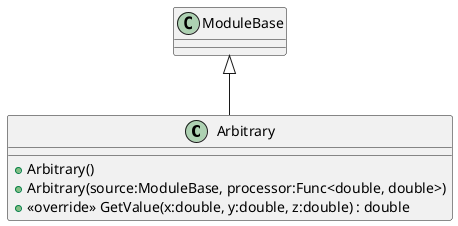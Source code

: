 @startuml
class Arbitrary {
    + Arbitrary()
    + Arbitrary(source:ModuleBase, processor:Func<double, double>)
    + <<override>> GetValue(x:double, y:double, z:double) : double
}
ModuleBase <|-- Arbitrary
@enduml
